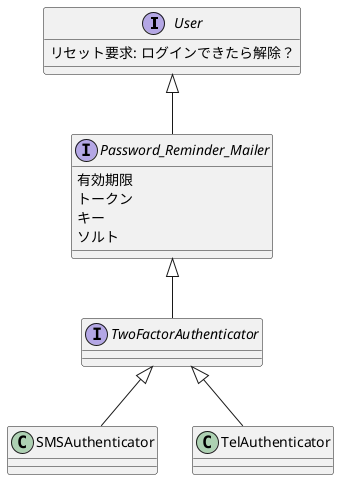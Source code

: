 @startuml


interface User{
 リセット要求: ログインできたら解除？
}

interface Password_Reminder_Mailer{
有効期限
トークン
キー
ソルト
}


interface TwoFactorAuthenticator
class SMSAuthenticator
class TelAuthenticator

User<|-- Password_Reminder_Mailer
Password_Reminder_Mailer <|-- TwoFactorAuthenticator

TwoFactorAuthenticator<|-- TelAuthenticator
TwoFactorAuthenticator<|-- SMSAuthenticator

@enduml

